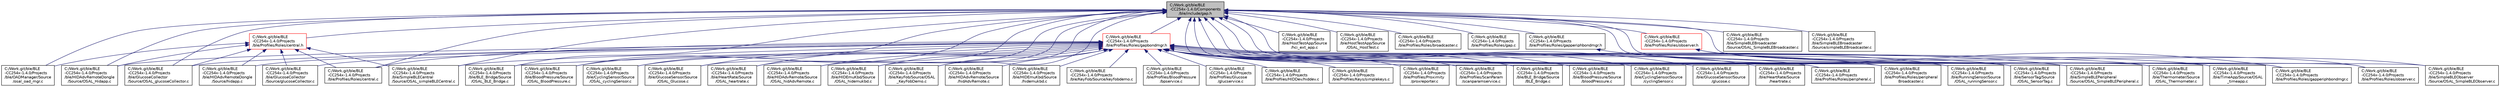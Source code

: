 digraph "C:/Work.git/ble/BLE-CC254x-1.4.0/Components/ble/include/gap.h"
{
  edge [fontname="Helvetica",fontsize="10",labelfontname="Helvetica",labelfontsize="10"];
  node [fontname="Helvetica",fontsize="10",shape=record];
  Node1 [label="C:/Work.git/ble/BLE\l-CC254x-1.4.0/Components\l/ble/include/gap.h",height=0.2,width=0.4,color="black", fillcolor="grey75", style="filled" fontcolor="black"];
  Node1 -> Node2 [dir="back",color="midnightblue",fontsize="10",style="solid",fontname="Helvetica"];
  Node2 [label="C:/Work.git/ble/BLE\l-CC254x-1.4.0/Projects\l/ble/BLE_Bridge/Source\l/OSAL_BLE_Bridge.c",height=0.2,width=0.4,color="black", fillcolor="white", style="filled",URL="$_o_s_a_l___b_l_e___bridge_8c.html"];
  Node1 -> Node3 [dir="back",color="midnightblue",fontsize="10",style="solid",fontname="Helvetica"];
  Node3 [label="C:/Work.git/ble/BLE\l-CC254x-1.4.0/Projects\l/ble/BloodPressure/Source\l/OSAL_BloodPressure.c",height=0.2,width=0.4,color="black", fillcolor="white", style="filled",URL="$_o_s_a_l___blood_pressure_8c.html"];
  Node1 -> Node4 [dir="back",color="midnightblue",fontsize="10",style="solid",fontname="Helvetica"];
  Node4 [label="C:/Work.git/ble/BLE\l-CC254x-1.4.0/Projects\l/ble/CyclingSensor/Source\l/OSAL_cyclingSensor.c",height=0.2,width=0.4,color="black", fillcolor="white", style="filled",URL="$_o_s_a_l__cycling_sensor_8c.html"];
  Node1 -> Node5 [dir="back",color="midnightblue",fontsize="10",style="solid",fontname="Helvetica"];
  Node5 [label="C:/Work.git/ble/BLE\l-CC254x-1.4.0/Projects\l/ble/GlucoseCollector\l/Source/OSAL_glucoseCollector.c",height=0.2,width=0.4,color="black", fillcolor="white", style="filled",URL="$_o_s_a_l__glucose_collector_8c.html"];
  Node1 -> Node6 [dir="back",color="midnightblue",fontsize="10",style="solid",fontname="Helvetica"];
  Node6 [label="C:/Work.git/ble/BLE\l-CC254x-1.4.0/Projects\l/ble/GlucoseSensor/Source\l/OSAL_Glucose.c",height=0.2,width=0.4,color="black", fillcolor="white", style="filled",URL="$_o_s_a_l___glucose_8c.html"];
  Node1 -> Node7 [dir="back",color="midnightblue",fontsize="10",style="solid",fontname="Helvetica"];
  Node7 [label="C:/Work.git/ble/BLE\l-CC254x-1.4.0/Projects\l/ble/HeartRate/Source\l/OSAL_heartrate.c",height=0.2,width=0.4,color="black", fillcolor="white", style="filled",URL="$_o_s_a_l__heartrate_8c.html"];
  Node1 -> Node8 [dir="back",color="midnightblue",fontsize="10",style="solid",fontname="Helvetica"];
  Node8 [label="C:/Work.git/ble/BLE\l-CC254x-1.4.0/Projects\l/ble/HIDAdvRemote/Source\l/OSAL_hidAdvRemote.c",height=0.2,width=0.4,color="black", fillcolor="white", style="filled",URL="$_o_s_a_l__hid_adv_remote_8c.html"];
  Node1 -> Node9 [dir="back",color="midnightblue",fontsize="10",style="solid",fontname="Helvetica"];
  Node9 [label="C:/Work.git/ble/BLE\l-CC254x-1.4.0/Projects\l/ble/HIDAdvRemoteDongle\l/Source/OSAL_Hidapp.c",height=0.2,width=0.4,color="black", fillcolor="white", style="filled",URL="$_o_s_a_l___hidapp_8c.html"];
  Node1 -> Node10 [dir="back",color="midnightblue",fontsize="10",style="solid",fontname="Helvetica"];
  Node10 [label="C:/Work.git/ble/BLE\l-CC254x-1.4.0/Projects\l/ble/HIDEmuKbd/Source\l/OSAL_hidemukbd.c",height=0.2,width=0.4,color="black", fillcolor="white", style="filled",URL="$_o_s_a_l__hidemukbd_8c.html"];
  Node1 -> Node11 [dir="back",color="midnightblue",fontsize="10",style="solid",fontname="Helvetica"];
  Node11 [label="C:/Work.git/ble/BLE\l-CC254x-1.4.0/Projects\l/ble/HostTestApp/Source\l/hci_ext_app.c",height=0.2,width=0.4,color="black", fillcolor="white", style="filled",URL="$hci__ext__app_8c.html"];
  Node1 -> Node12 [dir="back",color="midnightblue",fontsize="10",style="solid",fontname="Helvetica"];
  Node12 [label="C:/Work.git/ble/BLE\l-CC254x-1.4.0/Projects\l/ble/HostTestApp/Source\l/OSAL_HostTest.c",height=0.2,width=0.4,color="black", fillcolor="white", style="filled",URL="$_o_s_a_l___host_test_8c.html"];
  Node1 -> Node13 [dir="back",color="midnightblue",fontsize="10",style="solid",fontname="Helvetica"];
  Node13 [label="C:/Work.git/ble/BLE\l-CC254x-1.4.0/Projects\l/ble/KeyFob/Source/OSAL\l_KeyFobDemo.c",height=0.2,width=0.4,color="black", fillcolor="white", style="filled",URL="$_o_s_a_l___key_fob_demo_8c.html"];
  Node1 -> Node14 [dir="back",color="midnightblue",fontsize="10",style="solid",fontname="Helvetica"];
  Node14 [label="C:/Work.git/ble/BLE\l-CC254x-1.4.0/Projects\l/ble/OADManager/Source\l/osal_oad_mgr.c",height=0.2,width=0.4,color="black", fillcolor="white", style="filled",URL="$osal__oad__mgr_8c.html"];
  Node1 -> Node15 [dir="back",color="midnightblue",fontsize="10",style="solid",fontname="Helvetica"];
  Node15 [label="C:/Work.git/ble/BLE\l-CC254x-1.4.0/Projects\l/ble/Profiles/Roles/broadcaster.c",height=0.2,width=0.4,color="black", fillcolor="white", style="filled",URL="$broadcaster_8c.html"];
  Node1 -> Node16 [dir="back",color="midnightblue",fontsize="10",style="solid",fontname="Helvetica"];
  Node16 [label="C:/Work.git/ble/BLE\l-CC254x-1.4.0/Projects\l/ble/Profiles/Roles/central.c",height=0.2,width=0.4,color="black", fillcolor="white", style="filled",URL="$central_8c.html"];
  Node1 -> Node17 [dir="back",color="midnightblue",fontsize="10",style="solid",fontname="Helvetica"];
  Node17 [label="C:/Work.git/ble/BLE\l-CC254x-1.4.0/Projects\l/ble/Profiles/Roles/gapbondmgr.h",height=0.2,width=0.4,color="red", fillcolor="white", style="filled",URL="$gapbondmgr_8h.html"];
  Node17 -> Node18 [dir="back",color="midnightblue",fontsize="10",style="solid",fontname="Helvetica"];
  Node18 [label="C:/Work.git/ble/BLE\l-CC254x-1.4.0/Projects\l/ble/BLE_Bridge/Source\l/BLE_Bridge.c",height=0.2,width=0.4,color="black", fillcolor="white", style="filled",URL="$_b_l_e___bridge_8c.html"];
  Node17 -> Node2 [dir="back",color="midnightblue",fontsize="10",style="solid",fontname="Helvetica"];
  Node17 -> Node19 [dir="back",color="midnightblue",fontsize="10",style="solid",fontname="Helvetica"];
  Node19 [label="C:/Work.git/ble/BLE\l-CC254x-1.4.0/Projects\l/ble/BloodPressure/Source\l/bloodPressure.c",height=0.2,width=0.4,color="black", fillcolor="white", style="filled",URL="$blood_pressure_8c.html"];
  Node17 -> Node3 [dir="back",color="midnightblue",fontsize="10",style="solid",fontname="Helvetica"];
  Node17 -> Node20 [dir="back",color="midnightblue",fontsize="10",style="solid",fontname="Helvetica"];
  Node20 [label="C:/Work.git/ble/BLE\l-CC254x-1.4.0/Projects\l/ble/CyclingSensor/Source\l/cyclingSensor.c",height=0.2,width=0.4,color="black", fillcolor="white", style="filled",URL="$cycling_sensor_8c.html"];
  Node17 -> Node4 [dir="back",color="midnightblue",fontsize="10",style="solid",fontname="Helvetica"];
  Node17 -> Node21 [dir="back",color="midnightblue",fontsize="10",style="solid",fontname="Helvetica"];
  Node21 [label="C:/Work.git/ble/BLE\l-CC254x-1.4.0/Projects\l/ble/GlucoseCollector\l/Source/glucoseCollector.c",height=0.2,width=0.4,color="black", fillcolor="white", style="filled",URL="$glucose_collector_8c.html"];
  Node17 -> Node5 [dir="back",color="midnightblue",fontsize="10",style="solid",fontname="Helvetica"];
  Node17 -> Node22 [dir="back",color="midnightblue",fontsize="10",style="solid",fontname="Helvetica"];
  Node22 [label="C:/Work.git/ble/BLE\l-CC254x-1.4.0/Projects\l/ble/GlucoseSensor/Source\l/glucose.c",height=0.2,width=0.4,color="black", fillcolor="white", style="filled",URL="$glucose_8c.html"];
  Node17 -> Node6 [dir="back",color="midnightblue",fontsize="10",style="solid",fontname="Helvetica"];
  Node17 -> Node23 [dir="back",color="midnightblue",fontsize="10",style="solid",fontname="Helvetica"];
  Node23 [label="C:/Work.git/ble/BLE\l-CC254x-1.4.0/Projects\l/ble/HeartRate/Source\l/heartrate.c",height=0.2,width=0.4,color="black", fillcolor="white", style="filled",URL="$heartrate_8c.html"];
  Node17 -> Node7 [dir="back",color="midnightblue",fontsize="10",style="solid",fontname="Helvetica"];
  Node17 -> Node24 [dir="back",color="midnightblue",fontsize="10",style="solid",fontname="Helvetica"];
  Node24 [label="C:/Work.git/ble/BLE\l-CC254x-1.4.0/Projects\l/ble/HIDAdvRemote/Source\l/hidAdvRemote.c",height=0.2,width=0.4,color="black", fillcolor="white", style="filled",URL="$hid_adv_remote_8c.html"];
  Node17 -> Node8 [dir="back",color="midnightblue",fontsize="10",style="solid",fontname="Helvetica"];
  Node17 -> Node25 [dir="back",color="midnightblue",fontsize="10",style="solid",fontname="Helvetica"];
  Node25 [label="C:/Work.git/ble/BLE\l-CC254x-1.4.0/Projects\l/ble/HIDAdvRemoteDongle\l/Source/hidapp.c",height=0.2,width=0.4,color="black", fillcolor="white", style="filled",URL="$hidapp_8c.html"];
  Node17 -> Node9 [dir="back",color="midnightblue",fontsize="10",style="solid",fontname="Helvetica"];
  Node17 -> Node26 [dir="back",color="midnightblue",fontsize="10",style="solid",fontname="Helvetica"];
  Node26 [label="C:/Work.git/ble/BLE\l-CC254x-1.4.0/Projects\l/ble/HIDEmuKbd/Source\l/hidemukbd.c",height=0.2,width=0.4,color="black", fillcolor="white", style="filled",URL="$hidemukbd_8c.html"];
  Node17 -> Node10 [dir="back",color="midnightblue",fontsize="10",style="solid",fontname="Helvetica"];
  Node17 -> Node27 [dir="back",color="midnightblue",fontsize="10",style="solid",fontname="Helvetica"];
  Node27 [label="C:/Work.git/ble/BLE\l-CC254x-1.4.0/Projects\l/ble/KeyFob/Source/keyfobdemo.c",height=0.2,width=0.4,color="black", fillcolor="white", style="filled",URL="$keyfobdemo_8c.html"];
  Node17 -> Node13 [dir="back",color="midnightblue",fontsize="10",style="solid",fontname="Helvetica"];
  Node17 -> Node28 [dir="back",color="midnightblue",fontsize="10",style="solid",fontname="Helvetica"];
  Node28 [label="C:/Work.git/ble/BLE\l-CC254x-1.4.0/Projects\l/ble/Profiles/BloodPressure\l/bpservice.c",height=0.2,width=0.4,color="black", fillcolor="white", style="filled",URL="$bpservice_8c.html"];
  Node17 -> Node29 [dir="back",color="midnightblue",fontsize="10",style="solid",fontname="Helvetica"];
  Node29 [label="C:/Work.git/ble/BLE\l-CC254x-1.4.0/Projects\l/ble/Profiles/Glucose\l/glucservice.c",height=0.2,width=0.4,color="black", fillcolor="white", style="filled",URL="$glucservice_8c.html"];
  Node17 -> Node30 [dir="back",color="midnightblue",fontsize="10",style="solid",fontname="Helvetica"];
  Node30 [label="C:/Work.git/ble/BLE\l-CC254x-1.4.0/Projects\l/ble/Profiles/HIDDev/hiddev.c",height=0.2,width=0.4,color="black", fillcolor="white", style="filled",URL="$hiddev_8c.html"];
  Node17 -> Node31 [dir="back",color="midnightblue",fontsize="10",style="solid",fontname="Helvetica"];
  Node31 [label="C:/Work.git/ble/BLE\l-CC254x-1.4.0/Projects\l/ble/Profiles/Keys/simplekeys.c",height=0.2,width=0.4,color="black", fillcolor="white", style="filled",URL="$simplekeys_8c.html"];
  Node17 -> Node32 [dir="back",color="midnightblue",fontsize="10",style="solid",fontname="Helvetica"];
  Node32 [label="C:/Work.git/ble/BLE\l-CC254x-1.4.0/Projects\l/ble/Profiles/Proximity\l/proxreporter.c",height=0.2,width=0.4,color="black", fillcolor="white", style="filled",URL="$proxreporter_8c.html"];
  Node17 -> Node16 [dir="back",color="midnightblue",fontsize="10",style="solid",fontname="Helvetica"];
  Node17 -> Node33 [dir="back",color="midnightblue",fontsize="10",style="solid",fontname="Helvetica"];
  Node33 [label="C:/Work.git/ble/BLE\l-CC254x-1.4.0/Projects\l/ble/Profiles/Roles/peripheral.c",height=0.2,width=0.4,color="black", fillcolor="white", style="filled",URL="$peripheral_8c.html"];
  Node17 -> Node34 [dir="back",color="midnightblue",fontsize="10",style="solid",fontname="Helvetica"];
  Node34 [label="C:/Work.git/ble/BLE\l-CC254x-1.4.0/Projects\l/ble/Profiles/Roles/peripheral\lBroadcaster.c",height=0.2,width=0.4,color="black", fillcolor="white", style="filled",URL="$peripheral_broadcaster_8c.html"];
  Node17 -> Node35 [dir="back",color="midnightblue",fontsize="10",style="solid",fontname="Helvetica"];
  Node35 [label="C:/Work.git/ble/BLE\l-CC254x-1.4.0/Projects\l/ble/Profiles/ScanParam\l/scanparamservice.c",height=0.2,width=0.4,color="black", fillcolor="white", style="filled",URL="$scanparamservice_8c.html"];
  Node17 -> Node36 [dir="back",color="midnightblue",fontsize="10",style="solid",fontname="Helvetica"];
  Node36 [label="C:/Work.git/ble/BLE\l-CC254x-1.4.0/Projects\l/ble/RunningSensor/Source\l/OSAL_runningSensor.c",height=0.2,width=0.4,color="black", fillcolor="white", style="filled",URL="$_o_s_a_l__running_sensor_8c.html"];
  Node17 -> Node37 [dir="back",color="midnightblue",fontsize="10",style="solid",fontname="Helvetica"];
  Node37 [label="C:/Work.git/ble/BLE\l-CC254x-1.4.0/Projects\l/ble/SensorTag/Source\l/OSAL_SensorTag.c",height=0.2,width=0.4,color="black", fillcolor="white", style="filled",URL="$_o_s_a_l___sensor_tag_8c.html"];
  Node17 -> Node38 [dir="back",color="midnightblue",fontsize="10",style="solid",fontname="Helvetica"];
  Node38 [label="C:/Work.git/ble/BLE\l-CC254x-1.4.0/Projects\l/ble/SimpleBLECentral\l/Source/OSAL_simpleBLECentral.c",height=0.2,width=0.4,color="black", fillcolor="white", style="filled",URL="$_o_s_a_l__simple_b_l_e_central_8c.html"];
  Node17 -> Node39 [dir="back",color="midnightblue",fontsize="10",style="solid",fontname="Helvetica"];
  Node39 [label="C:/Work.git/ble/BLE\l-CC254x-1.4.0/Projects\l/ble/SimpleBLEPeripheral\l/Source/OSAL_SimpleBLEPeripheral.c",height=0.2,width=0.4,color="black", fillcolor="white", style="filled",URL="$_o_s_a_l___simple_b_l_e_peripheral_8c.html"];
  Node17 -> Node40 [dir="back",color="midnightblue",fontsize="10",style="solid",fontname="Helvetica"];
  Node40 [label="C:/Work.git/ble/BLE\l-CC254x-1.4.0/Projects\l/ble/Thermometer/Source\l/OSAL_Thermometer.c",height=0.2,width=0.4,color="black", fillcolor="white", style="filled",URL="$_o_s_a_l___thermometer_8c.html"];
  Node17 -> Node41 [dir="back",color="midnightblue",fontsize="10",style="solid",fontname="Helvetica"];
  Node41 [label="C:/Work.git/ble/BLE\l-CC254x-1.4.0/Projects\l/ble/TimeApp/Source/OSAL\l_timeapp.c",height=0.2,width=0.4,color="black", fillcolor="white", style="filled",URL="$_o_s_a_l__timeapp_8c.html"];
  Node1 -> Node42 [dir="back",color="midnightblue",fontsize="10",style="solid",fontname="Helvetica"];
  Node42 [label="C:/Work.git/ble/BLE\l-CC254x-1.4.0/Projects\l/ble/Profiles/Roles/central.h",height=0.2,width=0.4,color="red", fillcolor="white", style="filled",URL="$central_8h.html"];
  Node42 -> Node21 [dir="back",color="midnightblue",fontsize="10",style="solid",fontname="Helvetica"];
  Node42 -> Node5 [dir="back",color="midnightblue",fontsize="10",style="solid",fontname="Helvetica"];
  Node42 -> Node25 [dir="back",color="midnightblue",fontsize="10",style="solid",fontname="Helvetica"];
  Node42 -> Node9 [dir="back",color="midnightblue",fontsize="10",style="solid",fontname="Helvetica"];
  Node42 -> Node14 [dir="back",color="midnightblue",fontsize="10",style="solid",fontname="Helvetica"];
  Node42 -> Node16 [dir="back",color="midnightblue",fontsize="10",style="solid",fontname="Helvetica"];
  Node42 -> Node38 [dir="back",color="midnightblue",fontsize="10",style="solid",fontname="Helvetica"];
  Node1 -> Node43 [dir="back",color="midnightblue",fontsize="10",style="solid",fontname="Helvetica"];
  Node43 [label="C:/Work.git/ble/BLE\l-CC254x-1.4.0/Projects\l/ble/Profiles/Roles/gap.c",height=0.2,width=0.4,color="black", fillcolor="white", style="filled",URL="$gap_8c.html"];
  Node1 -> Node44 [dir="back",color="midnightblue",fontsize="10",style="solid",fontname="Helvetica"];
  Node44 [label="C:/Work.git/ble/BLE\l-CC254x-1.4.0/Projects\l/ble/Profiles/Roles/gapperiphbondmgr.c",height=0.2,width=0.4,color="black", fillcolor="white", style="filled",URL="$gapperiphbondmgr_8c.html"];
  Node1 -> Node45 [dir="back",color="midnightblue",fontsize="10",style="solid",fontname="Helvetica"];
  Node45 [label="C:/Work.git/ble/BLE\l-CC254x-1.4.0/Projects\l/ble/Profiles/Roles/gapperiphbondmgr.h",height=0.2,width=0.4,color="black", fillcolor="white", style="filled",URL="$gapperiphbondmgr_8h.html"];
  Node45 -> Node44 [dir="back",color="midnightblue",fontsize="10",style="solid",fontname="Helvetica"];
  Node1 -> Node46 [dir="back",color="midnightblue",fontsize="10",style="solid",fontname="Helvetica"];
  Node46 [label="C:/Work.git/ble/BLE\l-CC254x-1.4.0/Projects\l/ble/Profiles/Roles/observer.c",height=0.2,width=0.4,color="black", fillcolor="white", style="filled",URL="$observer_8c.html"];
  Node1 -> Node47 [dir="back",color="midnightblue",fontsize="10",style="solid",fontname="Helvetica"];
  Node47 [label="C:/Work.git/ble/BLE\l-CC254x-1.4.0/Projects\l/ble/Profiles/Roles/observer.h",height=0.2,width=0.4,color="red", fillcolor="white", style="filled",URL="$observer_8h.html"];
  Node47 -> Node46 [dir="back",color="midnightblue",fontsize="10",style="solid",fontname="Helvetica"];
  Node47 -> Node48 [dir="back",color="midnightblue",fontsize="10",style="solid",fontname="Helvetica"];
  Node48 [label="C:/Work.git/ble/BLE\l-CC254x-1.4.0/Projects\l/ble/SimpleBLEObserver\l/Source/OSAL_SimpleBLEObserver.c",height=0.2,width=0.4,color="black", fillcolor="white", style="filled",URL="$_o_s_a_l___simple_b_l_e_observer_8c.html"];
  Node1 -> Node33 [dir="back",color="midnightblue",fontsize="10",style="solid",fontname="Helvetica"];
  Node1 -> Node34 [dir="back",color="midnightblue",fontsize="10",style="solid",fontname="Helvetica"];
  Node1 -> Node36 [dir="back",color="midnightblue",fontsize="10",style="solid",fontname="Helvetica"];
  Node1 -> Node37 [dir="back",color="midnightblue",fontsize="10",style="solid",fontname="Helvetica"];
  Node1 -> Node49 [dir="back",color="midnightblue",fontsize="10",style="solid",fontname="Helvetica"];
  Node49 [label="C:/Work.git/ble/BLE\l-CC254x-1.4.0/Projects\l/ble/SimpleBLEBroadcaster\l/Source/OSAL_SimpleBLEBroadcaster.c",height=0.2,width=0.4,color="black", fillcolor="white", style="filled",URL="$_o_s_a_l___simple_b_l_e_broadcaster_8c.html"];
  Node1 -> Node50 [dir="back",color="midnightblue",fontsize="10",style="solid",fontname="Helvetica"];
  Node50 [label="C:/Work.git/ble/BLE\l-CC254x-1.4.0/Projects\l/ble/SimpleBLEBroadcaster\l/Source/simpleBLEBroadcaster.c",height=0.2,width=0.4,color="black", fillcolor="white", style="filled",URL="$simple_b_l_e_broadcaster_8c.html"];
  Node1 -> Node38 [dir="back",color="midnightblue",fontsize="10",style="solid",fontname="Helvetica"];
  Node1 -> Node48 [dir="back",color="midnightblue",fontsize="10",style="solid",fontname="Helvetica"];
  Node1 -> Node39 [dir="back",color="midnightblue",fontsize="10",style="solid",fontname="Helvetica"];
  Node1 -> Node40 [dir="back",color="midnightblue",fontsize="10",style="solid",fontname="Helvetica"];
  Node1 -> Node41 [dir="back",color="midnightblue",fontsize="10",style="solid",fontname="Helvetica"];
}
